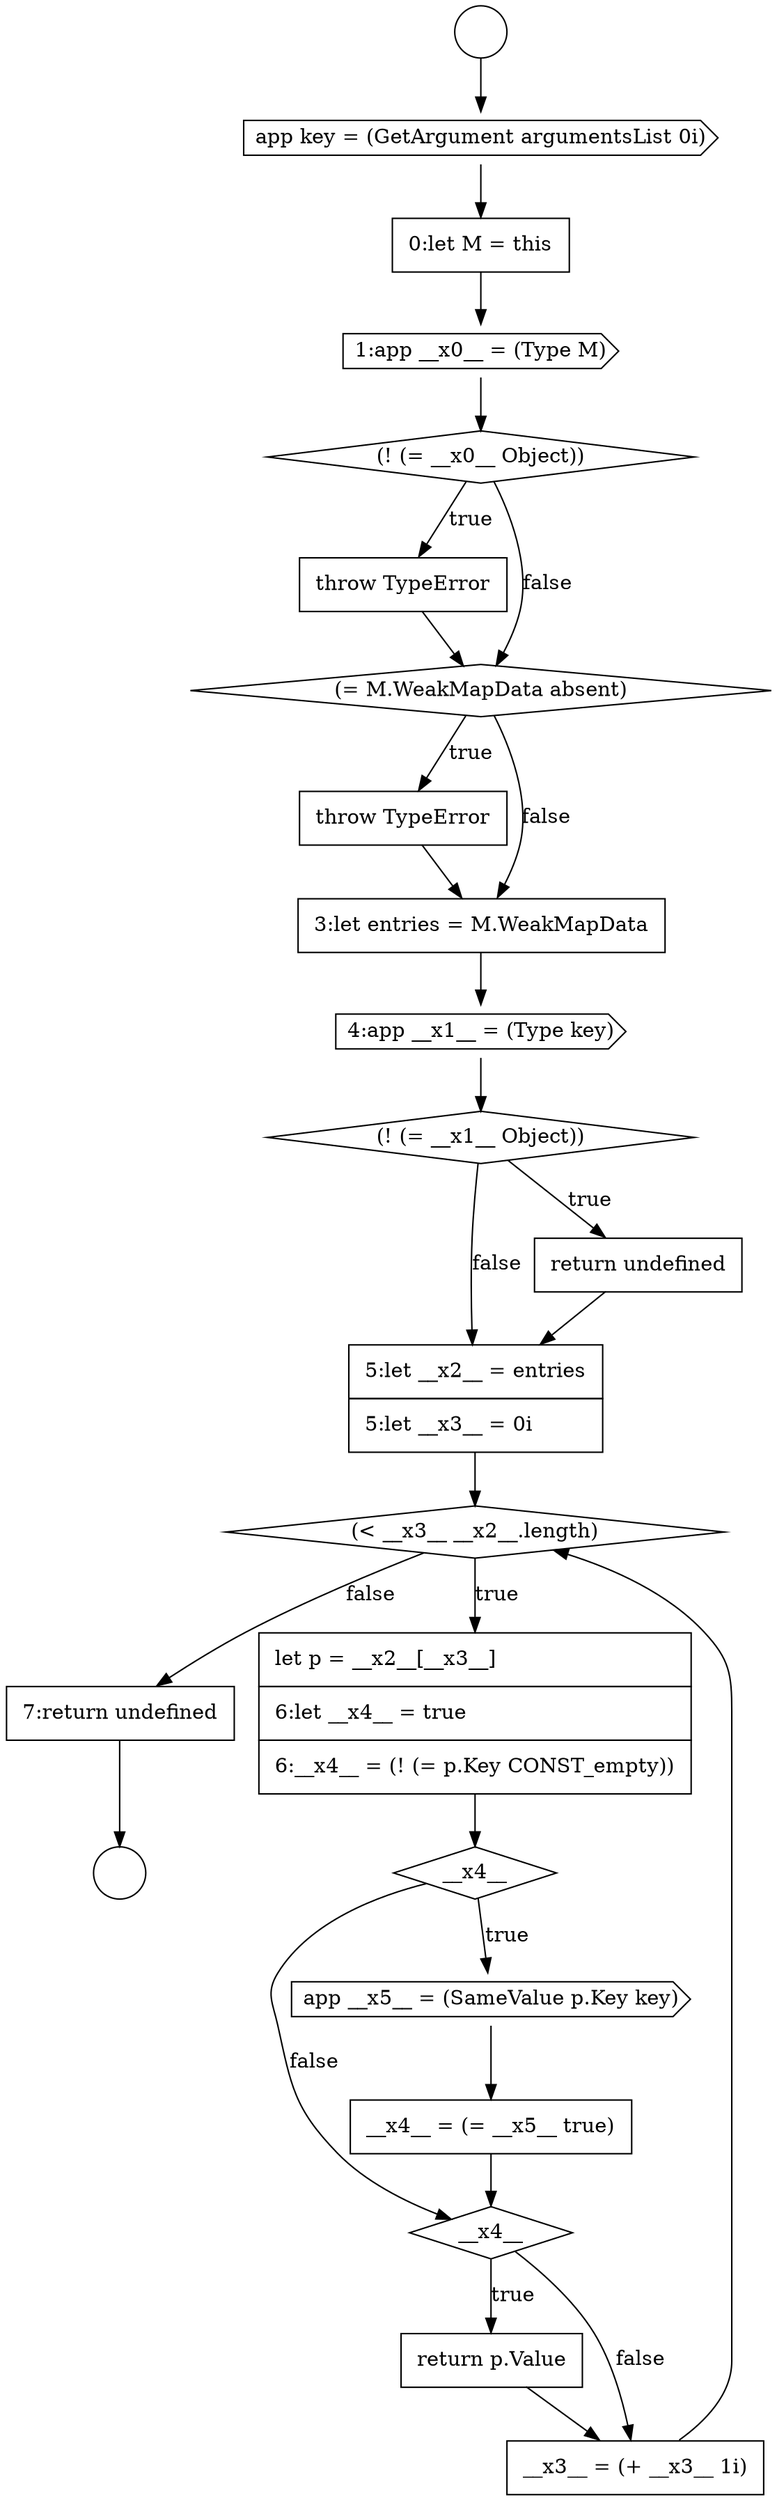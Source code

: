 digraph {
  node16103 [shape=none, margin=0, label=<<font color="black">
    <table border="0" cellborder="1" cellspacing="0" cellpadding="10">
      <tr><td align="left">throw TypeError</td></tr>
    </table>
  </font>> color="black" fillcolor="white" style=filled]
  node16105 [shape=cds, label=<<font color="black">4:app __x1__ = (Type key)</font>> color="black" fillcolor="white" style=filled]
  node16114 [shape=diamond, label=<<font color="black">__x4__</font>> color="black" fillcolor="white" style=filled]
  node16099 [shape=cds, label=<<font color="black">1:app __x0__ = (Type M)</font>> color="black" fillcolor="white" style=filled]
  node16109 [shape=diamond, label=<<font color="black">(&lt; __x3__ __x2__.length)</font>> color="black" fillcolor="white" style=filled]
  node16104 [shape=none, margin=0, label=<<font color="black">
    <table border="0" cellborder="1" cellspacing="0" cellpadding="10">
      <tr><td align="left">3:let entries = M.WeakMapData</td></tr>
    </table>
  </font>> color="black" fillcolor="white" style=filled]
  node16108 [shape=none, margin=0, label=<<font color="black">
    <table border="0" cellborder="1" cellspacing="0" cellpadding="10">
      <tr><td align="left">5:let __x2__ = entries</td></tr>
      <tr><td align="left">5:let __x3__ = 0i</td></tr>
    </table>
  </font>> color="black" fillcolor="white" style=filled]
  node16112 [shape=cds, label=<<font color="black">app __x5__ = (SameValue p.Key key)</font>> color="black" fillcolor="white" style=filled]
  node16115 [shape=none, margin=0, label=<<font color="black">
    <table border="0" cellborder="1" cellspacing="0" cellpadding="10">
      <tr><td align="left">return p.Value</td></tr>
    </table>
  </font>> color="black" fillcolor="white" style=filled]
  node16107 [shape=none, margin=0, label=<<font color="black">
    <table border="0" cellborder="1" cellspacing="0" cellpadding="10">
      <tr><td align="left">return undefined</td></tr>
    </table>
  </font>> color="black" fillcolor="white" style=filled]
  node16101 [shape=none, margin=0, label=<<font color="black">
    <table border="0" cellborder="1" cellspacing="0" cellpadding="10">
      <tr><td align="left">throw TypeError</td></tr>
    </table>
  </font>> color="black" fillcolor="white" style=filled]
  node16106 [shape=diamond, label=<<font color="black">(! (= __x1__ Object))</font>> color="black" fillcolor="white" style=filled]
  node16102 [shape=diamond, label=<<font color="black">(= M.WeakMapData absent)</font>> color="black" fillcolor="white" style=filled]
  node16117 [shape=none, margin=0, label=<<font color="black">
    <table border="0" cellborder="1" cellspacing="0" cellpadding="10">
      <tr><td align="left">7:return undefined</td></tr>
    </table>
  </font>> color="black" fillcolor="white" style=filled]
  node16098 [shape=none, margin=0, label=<<font color="black">
    <table border="0" cellborder="1" cellspacing="0" cellpadding="10">
      <tr><td align="left">0:let M = this</td></tr>
    </table>
  </font>> color="black" fillcolor="white" style=filled]
  node16113 [shape=none, margin=0, label=<<font color="black">
    <table border="0" cellborder="1" cellspacing="0" cellpadding="10">
      <tr><td align="left">__x4__ = (= __x5__ true)</td></tr>
    </table>
  </font>> color="black" fillcolor="white" style=filled]
  node16110 [shape=none, margin=0, label=<<font color="black">
    <table border="0" cellborder="1" cellspacing="0" cellpadding="10">
      <tr><td align="left">let p = __x2__[__x3__]</td></tr>
      <tr><td align="left">6:let __x4__ = true</td></tr>
      <tr><td align="left">6:__x4__ = (! (= p.Key CONST_empty))</td></tr>
    </table>
  </font>> color="black" fillcolor="white" style=filled]
  node16100 [shape=diamond, label=<<font color="black">(! (= __x0__ Object))</font>> color="black" fillcolor="white" style=filled]
  node16095 [shape=circle label=" " color="black" fillcolor="white" style=filled]
  node16116 [shape=none, margin=0, label=<<font color="black">
    <table border="0" cellborder="1" cellspacing="0" cellpadding="10">
      <tr><td align="left">__x3__ = (+ __x3__ 1i)</td></tr>
    </table>
  </font>> color="black" fillcolor="white" style=filled]
  node16111 [shape=diamond, label=<<font color="black">__x4__</font>> color="black" fillcolor="white" style=filled]
  node16096 [shape=circle label=" " color="black" fillcolor="white" style=filled]
  node16097 [shape=cds, label=<<font color="black">app key = (GetArgument argumentsList 0i)</font>> color="black" fillcolor="white" style=filled]
  node16108 -> node16109 [ color="black"]
  node16095 -> node16097 [ color="black"]
  node16100 -> node16101 [label=<<font color="black">true</font>> color="black"]
  node16100 -> node16102 [label=<<font color="black">false</font>> color="black"]
  node16106 -> node16107 [label=<<font color="black">true</font>> color="black"]
  node16106 -> node16108 [label=<<font color="black">false</font>> color="black"]
  node16097 -> node16098 [ color="black"]
  node16103 -> node16104 [ color="black"]
  node16099 -> node16100 [ color="black"]
  node16117 -> node16096 [ color="black"]
  node16115 -> node16116 [ color="black"]
  node16109 -> node16110 [label=<<font color="black">true</font>> color="black"]
  node16109 -> node16117 [label=<<font color="black">false</font>> color="black"]
  node16105 -> node16106 [ color="black"]
  node16111 -> node16112 [label=<<font color="black">true</font>> color="black"]
  node16111 -> node16114 [label=<<font color="black">false</font>> color="black"]
  node16112 -> node16113 [ color="black"]
  node16104 -> node16105 [ color="black"]
  node16116 -> node16109 [ color="black"]
  node16107 -> node16108 [ color="black"]
  node16098 -> node16099 [ color="black"]
  node16102 -> node16103 [label=<<font color="black">true</font>> color="black"]
  node16102 -> node16104 [label=<<font color="black">false</font>> color="black"]
  node16110 -> node16111 [ color="black"]
  node16101 -> node16102 [ color="black"]
  node16114 -> node16115 [label=<<font color="black">true</font>> color="black"]
  node16114 -> node16116 [label=<<font color="black">false</font>> color="black"]
  node16113 -> node16114 [ color="black"]
}
